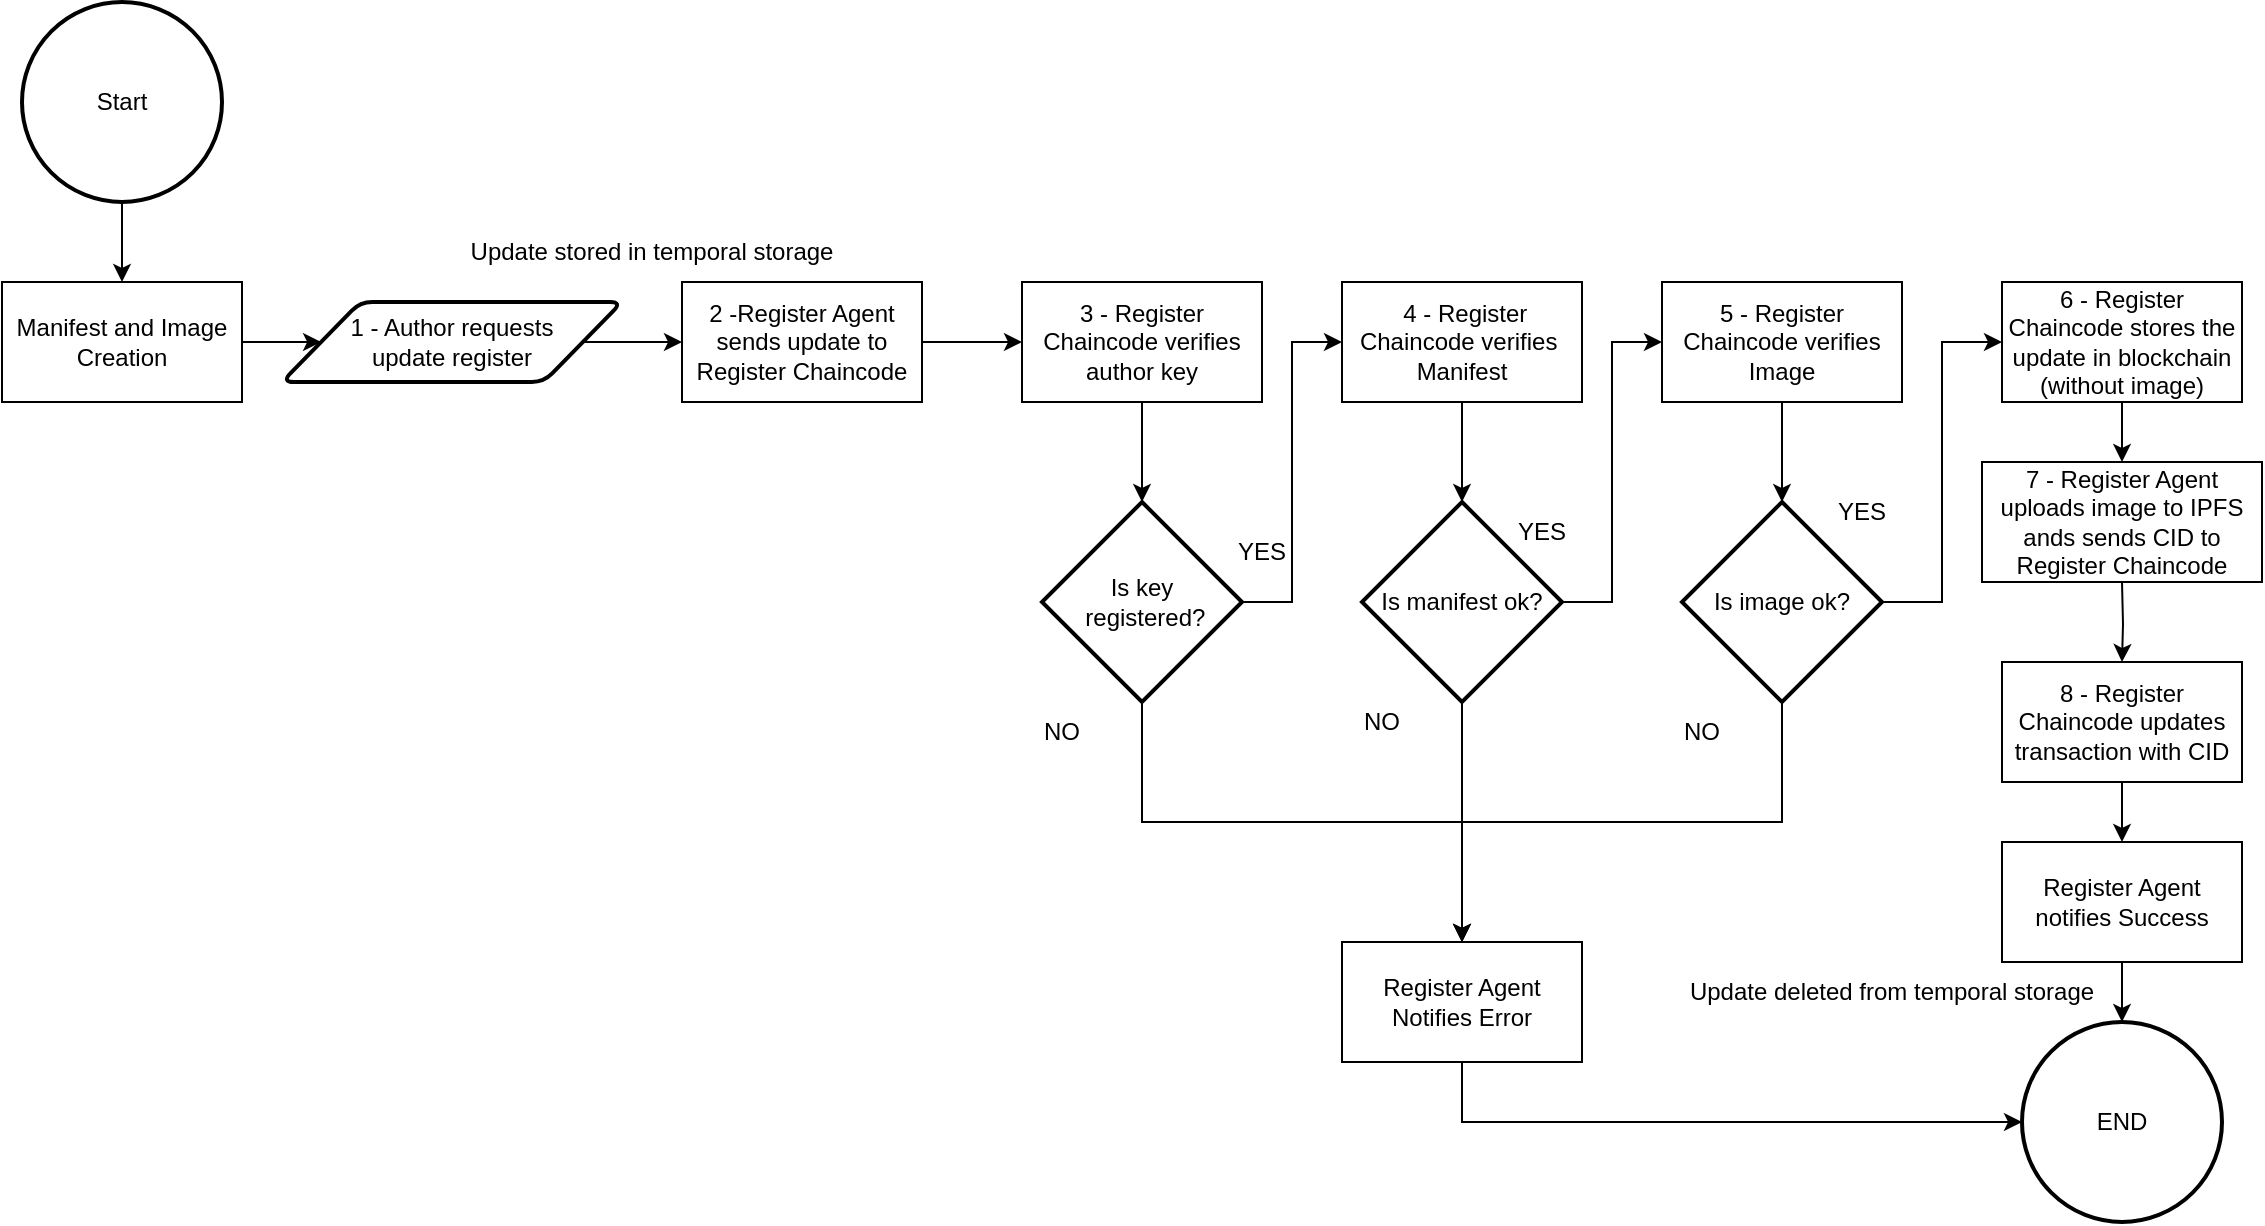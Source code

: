 <mxfile version="20.8.3" type="device"><diagram id="uyJRmHJTvAIvo_FAG1FB" name="Página-1"><mxGraphModel dx="1222" dy="1051" grid="1" gridSize="10" guides="1" tooltips="1" connect="1" arrows="1" fold="1" page="1" pageScale="1" pageWidth="827" pageHeight="1169" math="0" shadow="0"><root><mxCell id="0"/><mxCell id="1" parent="0"/><mxCell id="f4rEyfrfASem_EFwhXCh-22" style="edgeStyle=orthogonalEdgeStyle;rounded=0;orthogonalLoop=1;jettySize=auto;html=1;exitX=0.5;exitY=1;exitDx=0;exitDy=0;exitPerimeter=0;" parent="1" source="f4rEyfrfASem_EFwhXCh-20" target="f4rEyfrfASem_EFwhXCh-21" edge="1"><mxGeometry relative="1" as="geometry"/></mxCell><mxCell id="f4rEyfrfASem_EFwhXCh-20" value="&lt;div&gt;Start&lt;/div&gt;" style="strokeWidth=2;html=1;shape=mxgraph.flowchart.start_2;whiteSpace=wrap;" parent="1" vertex="1"><mxGeometry x="160" y="210" width="100" height="100" as="geometry"/></mxCell><mxCell id="f4rEyfrfASem_EFwhXCh-24" style="edgeStyle=orthogonalEdgeStyle;rounded=0;orthogonalLoop=1;jettySize=auto;html=1;exitX=1;exitY=0.5;exitDx=0;exitDy=0;entryX=0;entryY=0.5;entryDx=0;entryDy=0;" parent="1" source="f4rEyfrfASem_EFwhXCh-21" target="f4rEyfrfASem_EFwhXCh-23" edge="1"><mxGeometry relative="1" as="geometry"/></mxCell><mxCell id="f4rEyfrfASem_EFwhXCh-21" value="Manifest and Image Creation" style="rounded=0;whiteSpace=wrap;html=1;" parent="1" vertex="1"><mxGeometry x="150" y="350" width="120" height="60" as="geometry"/></mxCell><mxCell id="f4rEyfrfASem_EFwhXCh-26" style="edgeStyle=orthogonalEdgeStyle;rounded=0;orthogonalLoop=1;jettySize=auto;html=1;exitX=1;exitY=0.5;exitDx=0;exitDy=0;entryX=0;entryY=0.5;entryDx=0;entryDy=0;" parent="1" source="f4rEyfrfASem_EFwhXCh-23" target="f4rEyfrfASem_EFwhXCh-25" edge="1"><mxGeometry relative="1" as="geometry"/></mxCell><mxCell id="f4rEyfrfASem_EFwhXCh-23" value="&lt;div&gt;1 - Author requests &lt;br&gt;&lt;/div&gt;&lt;div&gt;update register&lt;/div&gt;" style="shape=parallelogram;html=1;strokeWidth=2;perimeter=parallelogramPerimeter;whiteSpace=wrap;rounded=1;arcSize=12;size=0.23;" parent="1" vertex="1"><mxGeometry x="290" y="360" width="170" height="40" as="geometry"/></mxCell><mxCell id="uCeyYbITS0p0x7PjTx4A-2" style="edgeStyle=orthogonalEdgeStyle;rounded=0;orthogonalLoop=1;jettySize=auto;html=1;exitX=1;exitY=0.5;exitDx=0;exitDy=0;entryX=0;entryY=0.5;entryDx=0;entryDy=0;startArrow=none;startFill=0;" edge="1" parent="1" source="f4rEyfrfASem_EFwhXCh-25" target="uCeyYbITS0p0x7PjTx4A-1"><mxGeometry relative="1" as="geometry"/></mxCell><mxCell id="f4rEyfrfASem_EFwhXCh-25" value="2 -Register Agent sends update to Register Chaincode" style="rounded=0;whiteSpace=wrap;html=1;" parent="1" vertex="1"><mxGeometry x="490" y="350" width="120" height="60" as="geometry"/></mxCell><mxCell id="f4rEyfrfASem_EFwhXCh-32" style="edgeStyle=orthogonalEdgeStyle;rounded=0;orthogonalLoop=1;jettySize=auto;html=1;exitX=1;exitY=0.5;exitDx=0;exitDy=0;exitPerimeter=0;entryX=0;entryY=0.5;entryDx=0;entryDy=0;" parent="1" source="f4rEyfrfASem_EFwhXCh-27" target="f4rEyfrfASem_EFwhXCh-30" edge="1"><mxGeometry relative="1" as="geometry"/></mxCell><mxCell id="n6bnPIP0qgF2ZUZSfjoK-1" style="edgeStyle=orthogonalEdgeStyle;rounded=0;orthogonalLoop=1;jettySize=auto;html=1;exitX=0.5;exitY=1;exitDx=0;exitDy=0;exitPerimeter=0;entryX=0.5;entryY=0;entryDx=0;entryDy=0;" parent="1" source="f4rEyfrfASem_EFwhXCh-27" target="f4rEyfrfASem_EFwhXCh-45" edge="1"><mxGeometry relative="1" as="geometry"/></mxCell><mxCell id="f4rEyfrfASem_EFwhXCh-27" value="&lt;div&gt;Is key&lt;/div&gt;&lt;div&gt;&amp;nbsp;registered?&lt;/div&gt;" style="strokeWidth=2;html=1;shape=mxgraph.flowchart.decision;whiteSpace=wrap;" parent="1" vertex="1"><mxGeometry x="670" y="460" width="100" height="100" as="geometry"/></mxCell><mxCell id="f4rEyfrfASem_EFwhXCh-29" style="edgeStyle=orthogonalEdgeStyle;rounded=0;orthogonalLoop=1;jettySize=auto;html=1;exitX=0.5;exitY=1;exitDx=0;exitDy=0;entryX=0.5;entryY=0;entryDx=0;entryDy=0;entryPerimeter=0;" parent="1" source="f4rEyfrfASem_EFwhXCh-30" target="f4rEyfrfASem_EFwhXCh-31" edge="1"><mxGeometry relative="1" as="geometry"/></mxCell><mxCell id="f4rEyfrfASem_EFwhXCh-30" value="&amp;nbsp;4 - Register Chaincode verifies&amp;nbsp; Manifest" style="rounded=0;whiteSpace=wrap;html=1;" parent="1" vertex="1"><mxGeometry x="820" y="350" width="120" height="60" as="geometry"/></mxCell><mxCell id="f4rEyfrfASem_EFwhXCh-36" style="edgeStyle=orthogonalEdgeStyle;rounded=0;orthogonalLoop=1;jettySize=auto;html=1;exitX=1;exitY=0.5;exitDx=0;exitDy=0;exitPerimeter=0;entryX=0;entryY=0.5;entryDx=0;entryDy=0;" parent="1" source="f4rEyfrfASem_EFwhXCh-31" target="f4rEyfrfASem_EFwhXCh-34" edge="1"><mxGeometry relative="1" as="geometry"/></mxCell><mxCell id="f4rEyfrfASem_EFwhXCh-47" style="edgeStyle=orthogonalEdgeStyle;rounded=0;orthogonalLoop=1;jettySize=auto;html=1;exitX=0.5;exitY=1;exitDx=0;exitDy=0;exitPerimeter=0;" parent="1" source="f4rEyfrfASem_EFwhXCh-31" target="f4rEyfrfASem_EFwhXCh-45" edge="1"><mxGeometry relative="1" as="geometry"/></mxCell><mxCell id="f4rEyfrfASem_EFwhXCh-31" value="Is manifest ok?" style="strokeWidth=2;html=1;shape=mxgraph.flowchart.decision;whiteSpace=wrap;" parent="1" vertex="1"><mxGeometry x="830" y="460" width="100" height="100" as="geometry"/></mxCell><mxCell id="f4rEyfrfASem_EFwhXCh-33" style="edgeStyle=orthogonalEdgeStyle;rounded=0;orthogonalLoop=1;jettySize=auto;html=1;exitX=0.5;exitY=1;exitDx=0;exitDy=0;entryX=0.5;entryY=0;entryDx=0;entryDy=0;entryPerimeter=0;" parent="1" source="f4rEyfrfASem_EFwhXCh-34" target="f4rEyfrfASem_EFwhXCh-35" edge="1"><mxGeometry relative="1" as="geometry"/></mxCell><mxCell id="f4rEyfrfASem_EFwhXCh-34" value="5 - Register Chaincode verifies Image" style="rounded=0;whiteSpace=wrap;html=1;" parent="1" vertex="1"><mxGeometry x="980" y="350" width="120" height="60" as="geometry"/></mxCell><mxCell id="f4rEyfrfASem_EFwhXCh-39" style="edgeStyle=orthogonalEdgeStyle;rounded=0;orthogonalLoop=1;jettySize=auto;html=1;exitX=1;exitY=0.5;exitDx=0;exitDy=0;exitPerimeter=0;entryX=0;entryY=0.5;entryDx=0;entryDy=0;" parent="1" source="f4rEyfrfASem_EFwhXCh-35" target="f4rEyfrfASem_EFwhXCh-37" edge="1"><mxGeometry relative="1" as="geometry"/></mxCell><mxCell id="f4rEyfrfASem_EFwhXCh-46" style="edgeStyle=orthogonalEdgeStyle;rounded=0;orthogonalLoop=1;jettySize=auto;html=1;exitX=0.5;exitY=1;exitDx=0;exitDy=0;exitPerimeter=0;entryX=0.5;entryY=0;entryDx=0;entryDy=0;" parent="1" source="f4rEyfrfASem_EFwhXCh-35" target="f4rEyfrfASem_EFwhXCh-45" edge="1"><mxGeometry relative="1" as="geometry"/></mxCell><mxCell id="f4rEyfrfASem_EFwhXCh-35" value="Is image ok?" style="strokeWidth=2;html=1;shape=mxgraph.flowchart.decision;whiteSpace=wrap;" parent="1" vertex="1"><mxGeometry x="990" y="460" width="100" height="100" as="geometry"/></mxCell><mxCell id="f4rEyfrfASem_EFwhXCh-40" style="edgeStyle=orthogonalEdgeStyle;rounded=0;orthogonalLoop=1;jettySize=auto;html=1;exitX=0.5;exitY=1;exitDx=0;exitDy=0;entryX=0.5;entryY=0;entryDx=0;entryDy=0;" parent="1" source="f4rEyfrfASem_EFwhXCh-37" edge="1"><mxGeometry relative="1" as="geometry"><mxPoint x="1210" y="440" as="targetPoint"/></mxGeometry></mxCell><mxCell id="f4rEyfrfASem_EFwhXCh-37" value="6 - Register Chaincode stores the update in blockchain (without image)" style="rounded=0;whiteSpace=wrap;html=1;" parent="1" vertex="1"><mxGeometry x="1150" y="350" width="120" height="60" as="geometry"/></mxCell><mxCell id="f4rEyfrfASem_EFwhXCh-42" style="edgeStyle=orthogonalEdgeStyle;rounded=0;orthogonalLoop=1;jettySize=auto;html=1;exitX=0.5;exitY=1;exitDx=0;exitDy=0;" parent="1" target="f4rEyfrfASem_EFwhXCh-41" edge="1"><mxGeometry relative="1" as="geometry"><mxPoint x="1210" y="500" as="sourcePoint"/></mxGeometry></mxCell><mxCell id="f4rEyfrfASem_EFwhXCh-44" style="edgeStyle=orthogonalEdgeStyle;rounded=0;orthogonalLoop=1;jettySize=auto;html=1;exitX=0.5;exitY=1;exitDx=0;exitDy=0;entryX=0.5;entryY=0;entryDx=0;entryDy=0;" parent="1" source="f4rEyfrfASem_EFwhXCh-41" target="f4rEyfrfASem_EFwhXCh-43" edge="1"><mxGeometry relative="1" as="geometry"/></mxCell><mxCell id="f4rEyfrfASem_EFwhXCh-41" value="8 - Register Chaincode updates transaction with CID" style="rounded=0;whiteSpace=wrap;html=1;" parent="1" vertex="1"><mxGeometry x="1150" y="540" width="120" height="60" as="geometry"/></mxCell><mxCell id="f4rEyfrfASem_EFwhXCh-50" style="edgeStyle=orthogonalEdgeStyle;rounded=0;orthogonalLoop=1;jettySize=auto;html=1;exitX=0.5;exitY=1;exitDx=0;exitDy=0;" parent="1" source="f4rEyfrfASem_EFwhXCh-43" target="f4rEyfrfASem_EFwhXCh-49" edge="1"><mxGeometry relative="1" as="geometry"/></mxCell><mxCell id="f4rEyfrfASem_EFwhXCh-43" value="Register Agent notifies Success" style="rounded=0;whiteSpace=wrap;html=1;" parent="1" vertex="1"><mxGeometry x="1150" y="630" width="120" height="60" as="geometry"/></mxCell><mxCell id="nbKHe1TG_AqAx4xCmcYf-2" style="edgeStyle=orthogonalEdgeStyle;rounded=0;orthogonalLoop=1;jettySize=auto;html=1;exitX=0.5;exitY=1;exitDx=0;exitDy=0;entryX=0;entryY=0.5;entryDx=0;entryDy=0;entryPerimeter=0;" parent="1" source="f4rEyfrfASem_EFwhXCh-45" target="f4rEyfrfASem_EFwhXCh-49" edge="1"><mxGeometry relative="1" as="geometry"/></mxCell><mxCell id="f4rEyfrfASem_EFwhXCh-45" value="Register Agent Notifies Error" style="rounded=0;whiteSpace=wrap;html=1;" parent="1" vertex="1"><mxGeometry x="820" y="680" width="120" height="60" as="geometry"/></mxCell><mxCell id="f4rEyfrfASem_EFwhXCh-49" value="END" style="strokeWidth=2;html=1;shape=mxgraph.flowchart.start_2;whiteSpace=wrap;" parent="1" vertex="1"><mxGeometry x="1160" y="720" width="100" height="100" as="geometry"/></mxCell><mxCell id="n6bnPIP0qgF2ZUZSfjoK-2" value="NO" style="text;html=1;strokeColor=none;fillColor=none;align=center;verticalAlign=middle;whiteSpace=wrap;rounded=0;" parent="1" vertex="1"><mxGeometry x="650" y="560" width="60" height="30" as="geometry"/></mxCell><mxCell id="n6bnPIP0qgF2ZUZSfjoK-3" value="NO" style="text;html=1;strokeColor=none;fillColor=none;align=center;verticalAlign=middle;whiteSpace=wrap;rounded=0;" parent="1" vertex="1"><mxGeometry x="810" y="555" width="60" height="30" as="geometry"/></mxCell><mxCell id="n6bnPIP0qgF2ZUZSfjoK-4" value="NO" style="text;html=1;strokeColor=none;fillColor=none;align=center;verticalAlign=middle;whiteSpace=wrap;rounded=0;" parent="1" vertex="1"><mxGeometry x="970" y="560" width="60" height="30" as="geometry"/></mxCell><mxCell id="n6bnPIP0qgF2ZUZSfjoK-5" value="YES" style="text;html=1;strokeColor=none;fillColor=none;align=center;verticalAlign=middle;whiteSpace=wrap;rounded=0;" parent="1" vertex="1"><mxGeometry x="750" y="470" width="60" height="30" as="geometry"/></mxCell><mxCell id="n6bnPIP0qgF2ZUZSfjoK-6" value="YES" style="text;html=1;strokeColor=none;fillColor=none;align=center;verticalAlign=middle;whiteSpace=wrap;rounded=0;" parent="1" vertex="1"><mxGeometry x="890" y="460" width="60" height="30" as="geometry"/></mxCell><mxCell id="n6bnPIP0qgF2ZUZSfjoK-8" value="YES" style="text;html=1;strokeColor=none;fillColor=none;align=center;verticalAlign=middle;whiteSpace=wrap;rounded=0;" parent="1" vertex="1"><mxGeometry x="1050" y="450" width="60" height="30" as="geometry"/></mxCell><mxCell id="nbKHe1TG_AqAx4xCmcYf-3" value="Update stored in temporal storage" style="text;html=1;strokeColor=none;fillColor=none;align=center;verticalAlign=middle;whiteSpace=wrap;rounded=0;" parent="1" vertex="1"><mxGeometry x="370" y="320" width="210" height="30" as="geometry"/></mxCell><mxCell id="nbKHe1TG_AqAx4xCmcYf-6" value="Update deleted from temporal storage" style="text;html=1;strokeColor=none;fillColor=none;align=center;verticalAlign=middle;whiteSpace=wrap;rounded=0;" parent="1" vertex="1"><mxGeometry x="990" y="690" width="210" height="30" as="geometry"/></mxCell><mxCell id="uCeyYbITS0p0x7PjTx4A-3" style="edgeStyle=orthogonalEdgeStyle;rounded=0;orthogonalLoop=1;jettySize=auto;html=1;exitX=0.5;exitY=1;exitDx=0;exitDy=0;entryX=0.5;entryY=0;entryDx=0;entryDy=0;entryPerimeter=0;startArrow=none;startFill=0;" edge="1" parent="1" source="uCeyYbITS0p0x7PjTx4A-1" target="f4rEyfrfASem_EFwhXCh-27"><mxGeometry relative="1" as="geometry"/></mxCell><mxCell id="uCeyYbITS0p0x7PjTx4A-1" value="3 - Register Chaincode verifies author key" style="rounded=0;whiteSpace=wrap;html=1;" vertex="1" parent="1"><mxGeometry x="660" y="350" width="120" height="60" as="geometry"/></mxCell><mxCell id="uCeyYbITS0p0x7PjTx4A-4" value="7 - Register Agent uploads image to IPFS ands sends CID to Register Chaincode" style="rounded=0;whiteSpace=wrap;html=1;" vertex="1" parent="1"><mxGeometry x="1140" y="440" width="140" height="60" as="geometry"/></mxCell></root></mxGraphModel></diagram></mxfile>